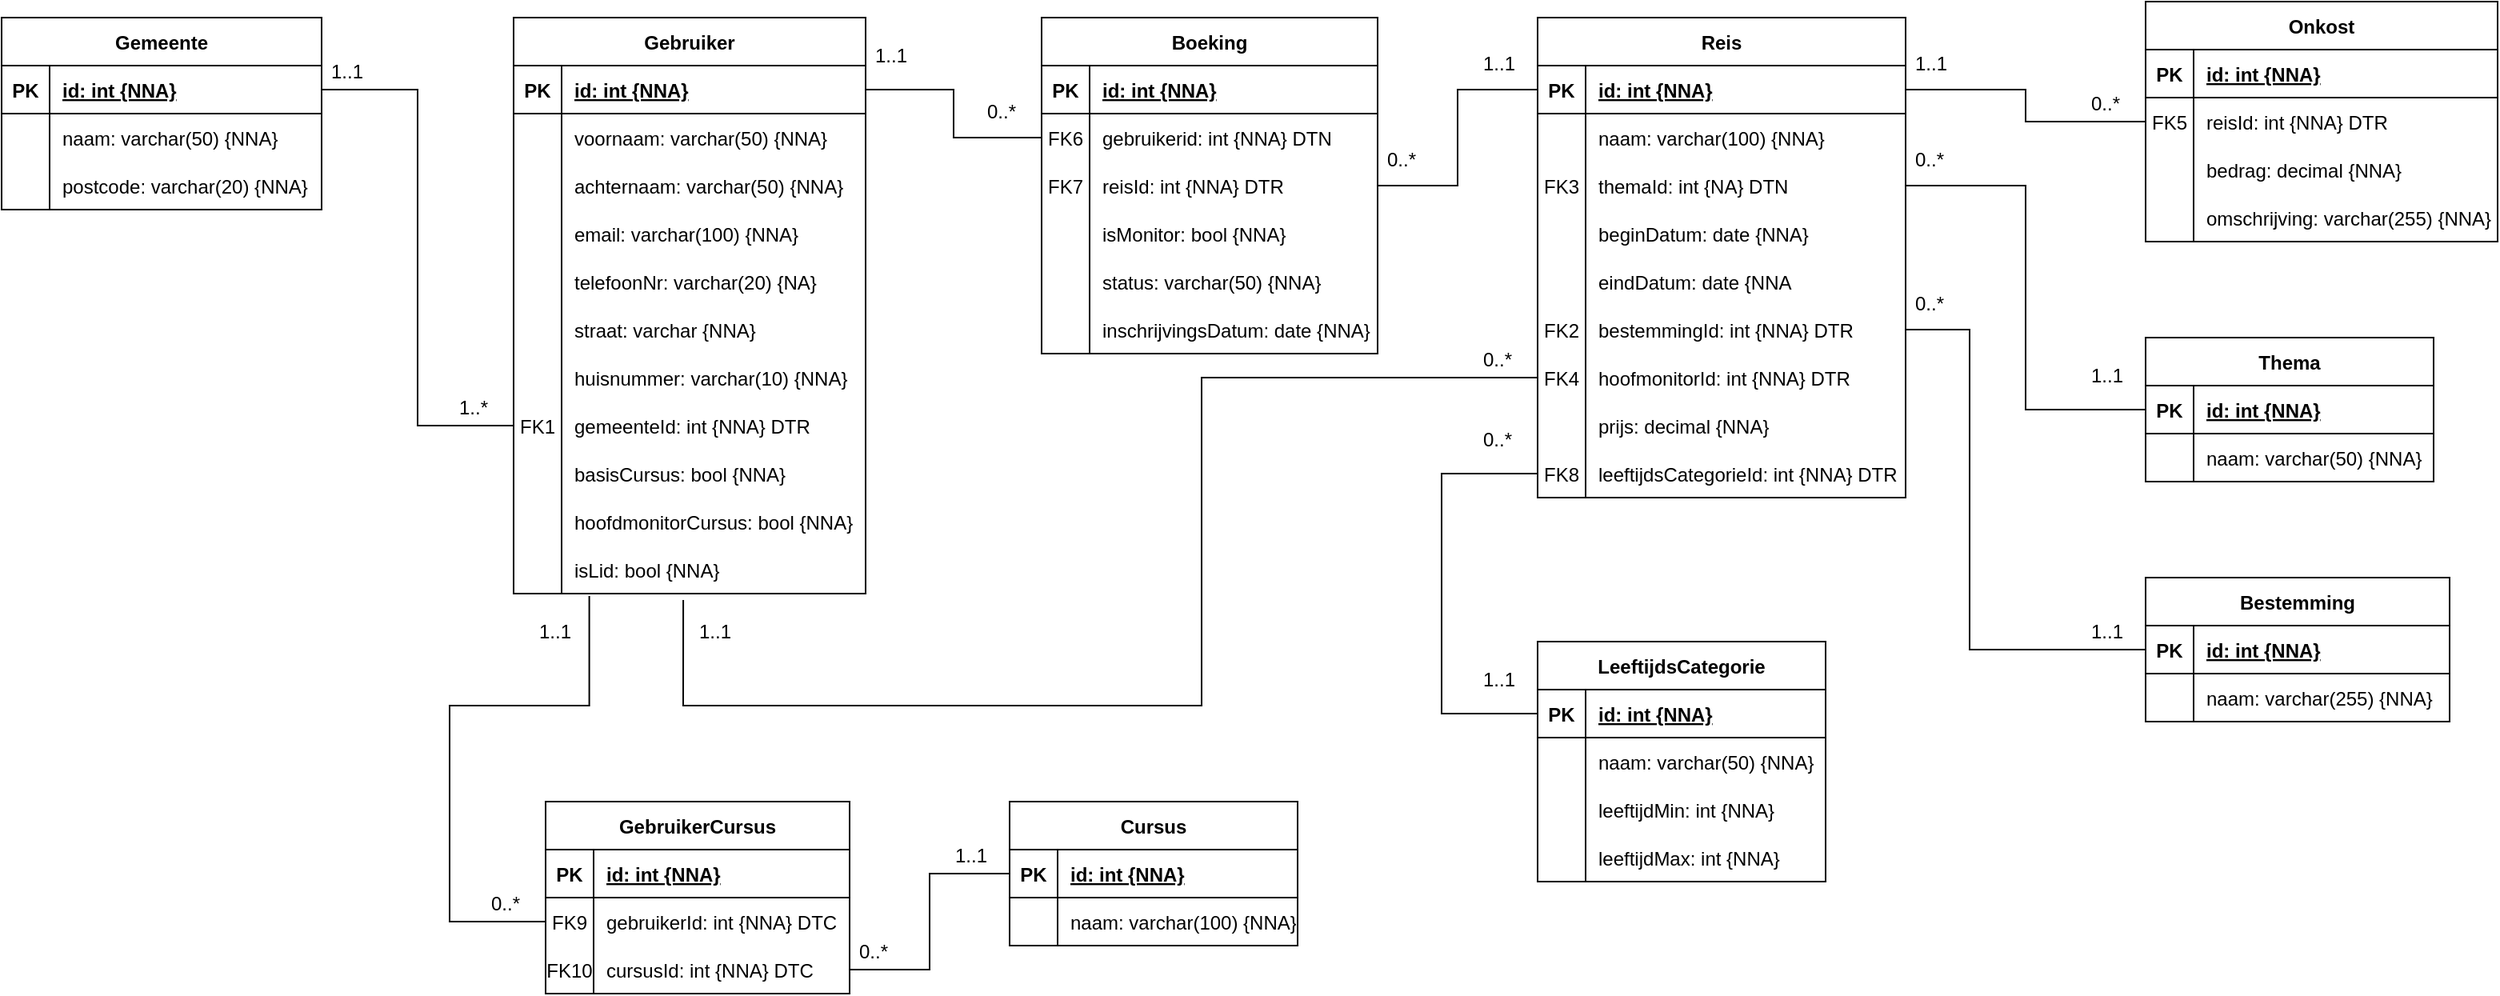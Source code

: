 <mxfile version="20.6.2" type="device"><diagram id="i4CDg47Gs4HfF1DDNRIg" name="Pagina-1"><mxGraphModel dx="2431" dy="1603" grid="1" gridSize="10" guides="1" tooltips="1" connect="1" arrows="1" fold="1" page="0" pageScale="1" pageWidth="827" pageHeight="1169" math="0" shadow="0"><root><mxCell id="0"/><mxCell id="1" parent="0"/><mxCell id="3QYp5PjiQs_mZPz7XTqT-1" value="Gebruiker" style="shape=table;startSize=30;container=1;collapsible=1;childLayout=tableLayout;fixedRows=1;rowLines=0;fontStyle=1;align=center;resizeLast=1;" vertex="1" parent="1"><mxGeometry x="20" y="-190" width="220" height="360" as="geometry"/></mxCell><mxCell id="3QYp5PjiQs_mZPz7XTqT-2" value="" style="shape=tableRow;horizontal=0;startSize=0;swimlaneHead=0;swimlaneBody=0;fillColor=none;collapsible=0;dropTarget=0;points=[[0,0.5],[1,0.5]];portConstraint=eastwest;top=0;left=0;right=0;bottom=1;" vertex="1" parent="3QYp5PjiQs_mZPz7XTqT-1"><mxGeometry y="30" width="220" height="30" as="geometry"/></mxCell><mxCell id="3QYp5PjiQs_mZPz7XTqT-3" value="PK" style="shape=partialRectangle;connectable=0;fillColor=none;top=0;left=0;bottom=0;right=0;fontStyle=1;overflow=hidden;" vertex="1" parent="3QYp5PjiQs_mZPz7XTqT-2"><mxGeometry width="30" height="30" as="geometry"><mxRectangle width="30" height="30" as="alternateBounds"/></mxGeometry></mxCell><mxCell id="3QYp5PjiQs_mZPz7XTqT-4" value="id: int {NNA}" style="shape=partialRectangle;connectable=0;fillColor=none;top=0;left=0;bottom=0;right=0;align=left;spacingLeft=6;fontStyle=5;overflow=hidden;" vertex="1" parent="3QYp5PjiQs_mZPz7XTqT-2"><mxGeometry x="30" width="190" height="30" as="geometry"><mxRectangle width="190" height="30" as="alternateBounds"/></mxGeometry></mxCell><mxCell id="3QYp5PjiQs_mZPz7XTqT-5" value="" style="shape=tableRow;horizontal=0;startSize=0;swimlaneHead=0;swimlaneBody=0;fillColor=none;collapsible=0;dropTarget=0;points=[[0,0.5],[1,0.5]];portConstraint=eastwest;top=0;left=0;right=0;bottom=0;" vertex="1" parent="3QYp5PjiQs_mZPz7XTqT-1"><mxGeometry y="60" width="220" height="30" as="geometry"/></mxCell><mxCell id="3QYp5PjiQs_mZPz7XTqT-6" value="" style="shape=partialRectangle;connectable=0;fillColor=none;top=0;left=0;bottom=0;right=0;editable=1;overflow=hidden;" vertex="1" parent="3QYp5PjiQs_mZPz7XTqT-5"><mxGeometry width="30" height="30" as="geometry"><mxRectangle width="30" height="30" as="alternateBounds"/></mxGeometry></mxCell><mxCell id="3QYp5PjiQs_mZPz7XTqT-7" value="voornaam: varchar(50) {NNA}" style="shape=partialRectangle;connectable=0;fillColor=none;top=0;left=0;bottom=0;right=0;align=left;spacingLeft=6;overflow=hidden;" vertex="1" parent="3QYp5PjiQs_mZPz7XTqT-5"><mxGeometry x="30" width="190" height="30" as="geometry"><mxRectangle width="190" height="30" as="alternateBounds"/></mxGeometry></mxCell><mxCell id="3QYp5PjiQs_mZPz7XTqT-8" value="" style="shape=tableRow;horizontal=0;startSize=0;swimlaneHead=0;swimlaneBody=0;fillColor=none;collapsible=0;dropTarget=0;points=[[0,0.5],[1,0.5]];portConstraint=eastwest;top=0;left=0;right=0;bottom=0;" vertex="1" parent="3QYp5PjiQs_mZPz7XTqT-1"><mxGeometry y="90" width="220" height="30" as="geometry"/></mxCell><mxCell id="3QYp5PjiQs_mZPz7XTqT-9" value="" style="shape=partialRectangle;connectable=0;fillColor=none;top=0;left=0;bottom=0;right=0;editable=1;overflow=hidden;" vertex="1" parent="3QYp5PjiQs_mZPz7XTqT-8"><mxGeometry width="30" height="30" as="geometry"><mxRectangle width="30" height="30" as="alternateBounds"/></mxGeometry></mxCell><mxCell id="3QYp5PjiQs_mZPz7XTqT-10" value="achternaam: varchar(50) {NNA}" style="shape=partialRectangle;connectable=0;fillColor=none;top=0;left=0;bottom=0;right=0;align=left;spacingLeft=6;overflow=hidden;" vertex="1" parent="3QYp5PjiQs_mZPz7XTqT-8"><mxGeometry x="30" width="190" height="30" as="geometry"><mxRectangle width="190" height="30" as="alternateBounds"/></mxGeometry></mxCell><mxCell id="3QYp5PjiQs_mZPz7XTqT-11" value="" style="shape=tableRow;horizontal=0;startSize=0;swimlaneHead=0;swimlaneBody=0;fillColor=none;collapsible=0;dropTarget=0;points=[[0,0.5],[1,0.5]];portConstraint=eastwest;top=0;left=0;right=0;bottom=0;" vertex="1" parent="3QYp5PjiQs_mZPz7XTqT-1"><mxGeometry y="120" width="220" height="30" as="geometry"/></mxCell><mxCell id="3QYp5PjiQs_mZPz7XTqT-12" value="" style="shape=partialRectangle;connectable=0;fillColor=none;top=0;left=0;bottom=0;right=0;editable=1;overflow=hidden;" vertex="1" parent="3QYp5PjiQs_mZPz7XTqT-11"><mxGeometry width="30" height="30" as="geometry"><mxRectangle width="30" height="30" as="alternateBounds"/></mxGeometry></mxCell><mxCell id="3QYp5PjiQs_mZPz7XTqT-13" value="email: varchar(100) {NNA}" style="shape=partialRectangle;connectable=0;fillColor=none;top=0;left=0;bottom=0;right=0;align=left;spacingLeft=6;overflow=hidden;" vertex="1" parent="3QYp5PjiQs_mZPz7XTqT-11"><mxGeometry x="30" width="190" height="30" as="geometry"><mxRectangle width="190" height="30" as="alternateBounds"/></mxGeometry></mxCell><mxCell id="3QYp5PjiQs_mZPz7XTqT-105" style="shape=tableRow;horizontal=0;startSize=0;swimlaneHead=0;swimlaneBody=0;fillColor=none;collapsible=0;dropTarget=0;points=[[0,0.5],[1,0.5]];portConstraint=eastwest;top=0;left=0;right=0;bottom=0;" vertex="1" parent="3QYp5PjiQs_mZPz7XTqT-1"><mxGeometry y="150" width="220" height="30" as="geometry"/></mxCell><mxCell id="3QYp5PjiQs_mZPz7XTqT-106" style="shape=partialRectangle;connectable=0;fillColor=none;top=0;left=0;bottom=0;right=0;editable=1;overflow=hidden;" vertex="1" parent="3QYp5PjiQs_mZPz7XTqT-105"><mxGeometry width="30" height="30" as="geometry"><mxRectangle width="30" height="30" as="alternateBounds"/></mxGeometry></mxCell><mxCell id="3QYp5PjiQs_mZPz7XTqT-107" value="telefoonNr: varchar(20) {NA}" style="shape=partialRectangle;connectable=0;fillColor=none;top=0;left=0;bottom=0;right=0;align=left;spacingLeft=6;overflow=hidden;" vertex="1" parent="3QYp5PjiQs_mZPz7XTqT-105"><mxGeometry x="30" width="190" height="30" as="geometry"><mxRectangle width="190" height="30" as="alternateBounds"/></mxGeometry></mxCell><mxCell id="3QYp5PjiQs_mZPz7XTqT-108" style="shape=tableRow;horizontal=0;startSize=0;swimlaneHead=0;swimlaneBody=0;fillColor=none;collapsible=0;dropTarget=0;points=[[0,0.5],[1,0.5]];portConstraint=eastwest;top=0;left=0;right=0;bottom=0;" vertex="1" parent="3QYp5PjiQs_mZPz7XTqT-1"><mxGeometry y="180" width="220" height="30" as="geometry"/></mxCell><mxCell id="3QYp5PjiQs_mZPz7XTqT-109" style="shape=partialRectangle;connectable=0;fillColor=none;top=0;left=0;bottom=0;right=0;editable=1;overflow=hidden;" vertex="1" parent="3QYp5PjiQs_mZPz7XTqT-108"><mxGeometry width="30" height="30" as="geometry"><mxRectangle width="30" height="30" as="alternateBounds"/></mxGeometry></mxCell><mxCell id="3QYp5PjiQs_mZPz7XTqT-110" value="straat: varchar {NNA}" style="shape=partialRectangle;connectable=0;fillColor=none;top=0;left=0;bottom=0;right=0;align=left;spacingLeft=6;overflow=hidden;" vertex="1" parent="3QYp5PjiQs_mZPz7XTqT-108"><mxGeometry x="30" width="190" height="30" as="geometry"><mxRectangle width="190" height="30" as="alternateBounds"/></mxGeometry></mxCell><mxCell id="3QYp5PjiQs_mZPz7XTqT-111" style="shape=tableRow;horizontal=0;startSize=0;swimlaneHead=0;swimlaneBody=0;fillColor=none;collapsible=0;dropTarget=0;points=[[0,0.5],[1,0.5]];portConstraint=eastwest;top=0;left=0;right=0;bottom=0;" vertex="1" parent="3QYp5PjiQs_mZPz7XTqT-1"><mxGeometry y="210" width="220" height="30" as="geometry"/></mxCell><mxCell id="3QYp5PjiQs_mZPz7XTqT-112" style="shape=partialRectangle;connectable=0;fillColor=none;top=0;left=0;bottom=0;right=0;editable=1;overflow=hidden;" vertex="1" parent="3QYp5PjiQs_mZPz7XTqT-111"><mxGeometry width="30" height="30" as="geometry"><mxRectangle width="30" height="30" as="alternateBounds"/></mxGeometry></mxCell><mxCell id="3QYp5PjiQs_mZPz7XTqT-113" value="huisnummer: varchar(10) {NNA}" style="shape=partialRectangle;connectable=0;fillColor=none;top=0;left=0;bottom=0;right=0;align=left;spacingLeft=6;overflow=hidden;" vertex="1" parent="3QYp5PjiQs_mZPz7XTqT-111"><mxGeometry x="30" width="190" height="30" as="geometry"><mxRectangle width="190" height="30" as="alternateBounds"/></mxGeometry></mxCell><mxCell id="3QYp5PjiQs_mZPz7XTqT-114" style="shape=tableRow;horizontal=0;startSize=0;swimlaneHead=0;swimlaneBody=0;fillColor=none;collapsible=0;dropTarget=0;points=[[0,0.5],[1,0.5]];portConstraint=eastwest;top=0;left=0;right=0;bottom=0;" vertex="1" parent="3QYp5PjiQs_mZPz7XTqT-1"><mxGeometry y="240" width="220" height="30" as="geometry"/></mxCell><mxCell id="3QYp5PjiQs_mZPz7XTqT-115" value="FK1" style="shape=partialRectangle;connectable=0;fillColor=none;top=0;left=0;bottom=0;right=0;editable=1;overflow=hidden;" vertex="1" parent="3QYp5PjiQs_mZPz7XTqT-114"><mxGeometry width="30" height="30" as="geometry"><mxRectangle width="30" height="30" as="alternateBounds"/></mxGeometry></mxCell><mxCell id="3QYp5PjiQs_mZPz7XTqT-116" value="gemeenteId: int {NNA} DTR" style="shape=partialRectangle;connectable=0;fillColor=none;top=0;left=0;bottom=0;right=0;align=left;spacingLeft=6;overflow=hidden;" vertex="1" parent="3QYp5PjiQs_mZPz7XTqT-114"><mxGeometry x="30" width="190" height="30" as="geometry"><mxRectangle width="190" height="30" as="alternateBounds"/></mxGeometry></mxCell><mxCell id="3QYp5PjiQs_mZPz7XTqT-117" style="shape=tableRow;horizontal=0;startSize=0;swimlaneHead=0;swimlaneBody=0;fillColor=none;collapsible=0;dropTarget=0;points=[[0,0.5],[1,0.5]];portConstraint=eastwest;top=0;left=0;right=0;bottom=0;" vertex="1" parent="3QYp5PjiQs_mZPz7XTqT-1"><mxGeometry y="270" width="220" height="30" as="geometry"/></mxCell><mxCell id="3QYp5PjiQs_mZPz7XTqT-118" style="shape=partialRectangle;connectable=0;fillColor=none;top=0;left=0;bottom=0;right=0;editable=1;overflow=hidden;" vertex="1" parent="3QYp5PjiQs_mZPz7XTqT-117"><mxGeometry width="30" height="30" as="geometry"><mxRectangle width="30" height="30" as="alternateBounds"/></mxGeometry></mxCell><mxCell id="3QYp5PjiQs_mZPz7XTqT-119" value="basisCursus: bool {NNA}" style="shape=partialRectangle;connectable=0;fillColor=none;top=0;left=0;bottom=0;right=0;align=left;spacingLeft=6;overflow=hidden;" vertex="1" parent="3QYp5PjiQs_mZPz7XTqT-117"><mxGeometry x="30" width="190" height="30" as="geometry"><mxRectangle width="190" height="30" as="alternateBounds"/></mxGeometry></mxCell><mxCell id="3QYp5PjiQs_mZPz7XTqT-120" style="shape=tableRow;horizontal=0;startSize=0;swimlaneHead=0;swimlaneBody=0;fillColor=none;collapsible=0;dropTarget=0;points=[[0,0.5],[1,0.5]];portConstraint=eastwest;top=0;left=0;right=0;bottom=0;" vertex="1" parent="3QYp5PjiQs_mZPz7XTqT-1"><mxGeometry y="300" width="220" height="30" as="geometry"/></mxCell><mxCell id="3QYp5PjiQs_mZPz7XTqT-121" style="shape=partialRectangle;connectable=0;fillColor=none;top=0;left=0;bottom=0;right=0;editable=1;overflow=hidden;" vertex="1" parent="3QYp5PjiQs_mZPz7XTqT-120"><mxGeometry width="30" height="30" as="geometry"><mxRectangle width="30" height="30" as="alternateBounds"/></mxGeometry></mxCell><mxCell id="3QYp5PjiQs_mZPz7XTqT-122" value="hoofdmonitorCursus: bool {NNA}" style="shape=partialRectangle;connectable=0;fillColor=none;top=0;left=0;bottom=0;right=0;align=left;spacingLeft=6;overflow=hidden;" vertex="1" parent="3QYp5PjiQs_mZPz7XTqT-120"><mxGeometry x="30" width="190" height="30" as="geometry"><mxRectangle width="190" height="30" as="alternateBounds"/></mxGeometry></mxCell><mxCell id="3QYp5PjiQs_mZPz7XTqT-173" style="shape=tableRow;horizontal=0;startSize=0;swimlaneHead=0;swimlaneBody=0;fillColor=none;collapsible=0;dropTarget=0;points=[[0,0.5],[1,0.5]];portConstraint=eastwest;top=0;left=0;right=0;bottom=0;" vertex="1" parent="3QYp5PjiQs_mZPz7XTqT-1"><mxGeometry y="330" width="220" height="30" as="geometry"/></mxCell><mxCell id="3QYp5PjiQs_mZPz7XTqT-174" style="shape=partialRectangle;connectable=0;fillColor=none;top=0;left=0;bottom=0;right=0;editable=1;overflow=hidden;" vertex="1" parent="3QYp5PjiQs_mZPz7XTqT-173"><mxGeometry width="30" height="30" as="geometry"><mxRectangle width="30" height="30" as="alternateBounds"/></mxGeometry></mxCell><mxCell id="3QYp5PjiQs_mZPz7XTqT-175" value="isLid: bool {NNA}" style="shape=partialRectangle;connectable=0;fillColor=none;top=0;left=0;bottom=0;right=0;align=left;spacingLeft=6;overflow=hidden;" vertex="1" parent="3QYp5PjiQs_mZPz7XTqT-173"><mxGeometry x="30" width="190" height="30" as="geometry"><mxRectangle width="190" height="30" as="alternateBounds"/></mxGeometry></mxCell><mxCell id="3QYp5PjiQs_mZPz7XTqT-14" value="Reis" style="shape=table;startSize=30;container=1;collapsible=1;childLayout=tableLayout;fixedRows=1;rowLines=0;fontStyle=1;align=center;resizeLast=1;" vertex="1" parent="1"><mxGeometry x="660" y="-190" width="230" height="300" as="geometry"/></mxCell><mxCell id="3QYp5PjiQs_mZPz7XTqT-15" value="" style="shape=tableRow;horizontal=0;startSize=0;swimlaneHead=0;swimlaneBody=0;fillColor=none;collapsible=0;dropTarget=0;points=[[0,0.5],[1,0.5]];portConstraint=eastwest;top=0;left=0;right=0;bottom=1;" vertex="1" parent="3QYp5PjiQs_mZPz7XTqT-14"><mxGeometry y="30" width="230" height="30" as="geometry"/></mxCell><mxCell id="3QYp5PjiQs_mZPz7XTqT-16" value="PK" style="shape=partialRectangle;connectable=0;fillColor=none;top=0;left=0;bottom=0;right=0;fontStyle=1;overflow=hidden;" vertex="1" parent="3QYp5PjiQs_mZPz7XTqT-15"><mxGeometry width="30" height="30" as="geometry"><mxRectangle width="30" height="30" as="alternateBounds"/></mxGeometry></mxCell><mxCell id="3QYp5PjiQs_mZPz7XTqT-17" value="id: int {NNA}" style="shape=partialRectangle;connectable=0;fillColor=none;top=0;left=0;bottom=0;right=0;align=left;spacingLeft=6;fontStyle=5;overflow=hidden;" vertex="1" parent="3QYp5PjiQs_mZPz7XTqT-15"><mxGeometry x="30" width="200" height="30" as="geometry"><mxRectangle width="200" height="30" as="alternateBounds"/></mxGeometry></mxCell><mxCell id="3QYp5PjiQs_mZPz7XTqT-18" value="" style="shape=tableRow;horizontal=0;startSize=0;swimlaneHead=0;swimlaneBody=0;fillColor=none;collapsible=0;dropTarget=0;points=[[0,0.5],[1,0.5]];portConstraint=eastwest;top=0;left=0;right=0;bottom=0;" vertex="1" parent="3QYp5PjiQs_mZPz7XTqT-14"><mxGeometry y="60" width="230" height="30" as="geometry"/></mxCell><mxCell id="3QYp5PjiQs_mZPz7XTqT-19" value="" style="shape=partialRectangle;connectable=0;fillColor=none;top=0;left=0;bottom=0;right=0;editable=1;overflow=hidden;" vertex="1" parent="3QYp5PjiQs_mZPz7XTqT-18"><mxGeometry width="30" height="30" as="geometry"><mxRectangle width="30" height="30" as="alternateBounds"/></mxGeometry></mxCell><mxCell id="3QYp5PjiQs_mZPz7XTqT-20" value="naam: varchar(100) {NNA}" style="shape=partialRectangle;connectable=0;fillColor=none;top=0;left=0;bottom=0;right=0;align=left;spacingLeft=6;overflow=hidden;" vertex="1" parent="3QYp5PjiQs_mZPz7XTqT-18"><mxGeometry x="30" width="200" height="30" as="geometry"><mxRectangle width="200" height="30" as="alternateBounds"/></mxGeometry></mxCell><mxCell id="3QYp5PjiQs_mZPz7XTqT-21" value="" style="shape=tableRow;horizontal=0;startSize=0;swimlaneHead=0;swimlaneBody=0;fillColor=none;collapsible=0;dropTarget=0;points=[[0,0.5],[1,0.5]];portConstraint=eastwest;top=0;left=0;right=0;bottom=0;" vertex="1" parent="3QYp5PjiQs_mZPz7XTqT-14"><mxGeometry y="90" width="230" height="30" as="geometry"/></mxCell><mxCell id="3QYp5PjiQs_mZPz7XTqT-22" value="FK3" style="shape=partialRectangle;connectable=0;fillColor=none;top=0;left=0;bottom=0;right=0;editable=1;overflow=hidden;" vertex="1" parent="3QYp5PjiQs_mZPz7XTqT-21"><mxGeometry width="30" height="30" as="geometry"><mxRectangle width="30" height="30" as="alternateBounds"/></mxGeometry></mxCell><mxCell id="3QYp5PjiQs_mZPz7XTqT-23" value="themaId: int {NA} DTN" style="shape=partialRectangle;connectable=0;fillColor=none;top=0;left=0;bottom=0;right=0;align=left;spacingLeft=6;overflow=hidden;" vertex="1" parent="3QYp5PjiQs_mZPz7XTqT-21"><mxGeometry x="30" width="200" height="30" as="geometry"><mxRectangle width="200" height="30" as="alternateBounds"/></mxGeometry></mxCell><mxCell id="3QYp5PjiQs_mZPz7XTqT-24" value="" style="shape=tableRow;horizontal=0;startSize=0;swimlaneHead=0;swimlaneBody=0;fillColor=none;collapsible=0;dropTarget=0;points=[[0,0.5],[1,0.5]];portConstraint=eastwest;top=0;left=0;right=0;bottom=0;" vertex="1" parent="3QYp5PjiQs_mZPz7XTqT-14"><mxGeometry y="120" width="230" height="30" as="geometry"/></mxCell><mxCell id="3QYp5PjiQs_mZPz7XTqT-25" value="" style="shape=partialRectangle;connectable=0;fillColor=none;top=0;left=0;bottom=0;right=0;editable=1;overflow=hidden;" vertex="1" parent="3QYp5PjiQs_mZPz7XTqT-24"><mxGeometry width="30" height="30" as="geometry"><mxRectangle width="30" height="30" as="alternateBounds"/></mxGeometry></mxCell><mxCell id="3QYp5PjiQs_mZPz7XTqT-26" value="beginDatum: date {NNA}" style="shape=partialRectangle;connectable=0;fillColor=none;top=0;left=0;bottom=0;right=0;align=left;spacingLeft=6;overflow=hidden;" vertex="1" parent="3QYp5PjiQs_mZPz7XTqT-24"><mxGeometry x="30" width="200" height="30" as="geometry"><mxRectangle width="200" height="30" as="alternateBounds"/></mxGeometry></mxCell><mxCell id="3QYp5PjiQs_mZPz7XTqT-139" style="shape=tableRow;horizontal=0;startSize=0;swimlaneHead=0;swimlaneBody=0;fillColor=none;collapsible=0;dropTarget=0;points=[[0,0.5],[1,0.5]];portConstraint=eastwest;top=0;left=0;right=0;bottom=0;" vertex="1" parent="3QYp5PjiQs_mZPz7XTqT-14"><mxGeometry y="150" width="230" height="30" as="geometry"/></mxCell><mxCell id="3QYp5PjiQs_mZPz7XTqT-140" style="shape=partialRectangle;connectable=0;fillColor=none;top=0;left=0;bottom=0;right=0;editable=1;overflow=hidden;" vertex="1" parent="3QYp5PjiQs_mZPz7XTqT-139"><mxGeometry width="30" height="30" as="geometry"><mxRectangle width="30" height="30" as="alternateBounds"/></mxGeometry></mxCell><mxCell id="3QYp5PjiQs_mZPz7XTqT-141" value="eindDatum: date {NNA" style="shape=partialRectangle;connectable=0;fillColor=none;top=0;left=0;bottom=0;right=0;align=left;spacingLeft=6;overflow=hidden;" vertex="1" parent="3QYp5PjiQs_mZPz7XTqT-139"><mxGeometry x="30" width="200" height="30" as="geometry"><mxRectangle width="200" height="30" as="alternateBounds"/></mxGeometry></mxCell><mxCell id="3QYp5PjiQs_mZPz7XTqT-142" style="shape=tableRow;horizontal=0;startSize=0;swimlaneHead=0;swimlaneBody=0;fillColor=none;collapsible=0;dropTarget=0;points=[[0,0.5],[1,0.5]];portConstraint=eastwest;top=0;left=0;right=0;bottom=0;" vertex="1" parent="3QYp5PjiQs_mZPz7XTqT-14"><mxGeometry y="180" width="230" height="30" as="geometry"/></mxCell><mxCell id="3QYp5PjiQs_mZPz7XTqT-143" value="FK2" style="shape=partialRectangle;connectable=0;fillColor=none;top=0;left=0;bottom=0;right=0;editable=1;overflow=hidden;" vertex="1" parent="3QYp5PjiQs_mZPz7XTqT-142"><mxGeometry width="30" height="30" as="geometry"><mxRectangle width="30" height="30" as="alternateBounds"/></mxGeometry></mxCell><mxCell id="3QYp5PjiQs_mZPz7XTqT-144" value="bestemmingId: int {NNA} DTR" style="shape=partialRectangle;connectable=0;fillColor=none;top=0;left=0;bottom=0;right=0;align=left;spacingLeft=6;overflow=hidden;" vertex="1" parent="3QYp5PjiQs_mZPz7XTqT-142"><mxGeometry x="30" width="200" height="30" as="geometry"><mxRectangle width="200" height="30" as="alternateBounds"/></mxGeometry></mxCell><mxCell id="3QYp5PjiQs_mZPz7XTqT-145" style="shape=tableRow;horizontal=0;startSize=0;swimlaneHead=0;swimlaneBody=0;fillColor=none;collapsible=0;dropTarget=0;points=[[0,0.5],[1,0.5]];portConstraint=eastwest;top=0;left=0;right=0;bottom=0;" vertex="1" parent="3QYp5PjiQs_mZPz7XTqT-14"><mxGeometry y="210" width="230" height="30" as="geometry"/></mxCell><mxCell id="3QYp5PjiQs_mZPz7XTqT-146" value="FK4" style="shape=partialRectangle;connectable=0;fillColor=none;top=0;left=0;bottom=0;right=0;editable=1;overflow=hidden;" vertex="1" parent="3QYp5PjiQs_mZPz7XTqT-145"><mxGeometry width="30" height="30" as="geometry"><mxRectangle width="30" height="30" as="alternateBounds"/></mxGeometry></mxCell><mxCell id="3QYp5PjiQs_mZPz7XTqT-147" value="hoofmonitorId: int {NNA} DTR" style="shape=partialRectangle;connectable=0;fillColor=none;top=0;left=0;bottom=0;right=0;align=left;spacingLeft=6;overflow=hidden;" vertex="1" parent="3QYp5PjiQs_mZPz7XTqT-145"><mxGeometry x="30" width="200" height="30" as="geometry"><mxRectangle width="200" height="30" as="alternateBounds"/></mxGeometry></mxCell><mxCell id="3QYp5PjiQs_mZPz7XTqT-179" style="shape=tableRow;horizontal=0;startSize=0;swimlaneHead=0;swimlaneBody=0;fillColor=none;collapsible=0;dropTarget=0;points=[[0,0.5],[1,0.5]];portConstraint=eastwest;top=0;left=0;right=0;bottom=0;" vertex="1" parent="3QYp5PjiQs_mZPz7XTqT-14"><mxGeometry y="240" width="230" height="30" as="geometry"/></mxCell><mxCell id="3QYp5PjiQs_mZPz7XTqT-180" style="shape=partialRectangle;connectable=0;fillColor=none;top=0;left=0;bottom=0;right=0;editable=1;overflow=hidden;" vertex="1" parent="3QYp5PjiQs_mZPz7XTqT-179"><mxGeometry width="30" height="30" as="geometry"><mxRectangle width="30" height="30" as="alternateBounds"/></mxGeometry></mxCell><mxCell id="3QYp5PjiQs_mZPz7XTqT-181" value="prijs: decimal {NNA}" style="shape=partialRectangle;connectable=0;fillColor=none;top=0;left=0;bottom=0;right=0;align=left;spacingLeft=6;overflow=hidden;" vertex="1" parent="3QYp5PjiQs_mZPz7XTqT-179"><mxGeometry x="30" width="200" height="30" as="geometry"><mxRectangle width="200" height="30" as="alternateBounds"/></mxGeometry></mxCell><mxCell id="3QYp5PjiQs_mZPz7XTqT-216" style="shape=tableRow;horizontal=0;startSize=0;swimlaneHead=0;swimlaneBody=0;fillColor=none;collapsible=0;dropTarget=0;points=[[0,0.5],[1,0.5]];portConstraint=eastwest;top=0;left=0;right=0;bottom=0;" vertex="1" parent="3QYp5PjiQs_mZPz7XTqT-14"><mxGeometry y="270" width="230" height="30" as="geometry"/></mxCell><mxCell id="3QYp5PjiQs_mZPz7XTqT-217" value="FK8" style="shape=partialRectangle;connectable=0;fillColor=none;top=0;left=0;bottom=0;right=0;editable=1;overflow=hidden;" vertex="1" parent="3QYp5PjiQs_mZPz7XTqT-216"><mxGeometry width="30" height="30" as="geometry"><mxRectangle width="30" height="30" as="alternateBounds"/></mxGeometry></mxCell><mxCell id="3QYp5PjiQs_mZPz7XTqT-218" value="leeftijdsCategorieId: int {NNA} DTR" style="shape=partialRectangle;connectable=0;fillColor=none;top=0;left=0;bottom=0;right=0;align=left;spacingLeft=6;overflow=hidden;" vertex="1" parent="3QYp5PjiQs_mZPz7XTqT-216"><mxGeometry x="30" width="200" height="30" as="geometry"><mxRectangle width="200" height="30" as="alternateBounds"/></mxGeometry></mxCell><mxCell id="3QYp5PjiQs_mZPz7XTqT-27" value="Boeking" style="shape=table;startSize=30;container=1;collapsible=1;childLayout=tableLayout;fixedRows=1;rowLines=0;fontStyle=1;align=center;resizeLast=1;" vertex="1" parent="1"><mxGeometry x="350" y="-190" width="210" height="210" as="geometry"/></mxCell><mxCell id="3QYp5PjiQs_mZPz7XTqT-28" value="" style="shape=tableRow;horizontal=0;startSize=0;swimlaneHead=0;swimlaneBody=0;fillColor=none;collapsible=0;dropTarget=0;points=[[0,0.5],[1,0.5]];portConstraint=eastwest;top=0;left=0;right=0;bottom=1;" vertex="1" parent="3QYp5PjiQs_mZPz7XTqT-27"><mxGeometry y="30" width="210" height="30" as="geometry"/></mxCell><mxCell id="3QYp5PjiQs_mZPz7XTqT-29" value="PK" style="shape=partialRectangle;connectable=0;fillColor=none;top=0;left=0;bottom=0;right=0;fontStyle=1;overflow=hidden;" vertex="1" parent="3QYp5PjiQs_mZPz7XTqT-28"><mxGeometry width="30" height="30" as="geometry"><mxRectangle width="30" height="30" as="alternateBounds"/></mxGeometry></mxCell><mxCell id="3QYp5PjiQs_mZPz7XTqT-30" value="id: int {NNA}" style="shape=partialRectangle;connectable=0;fillColor=none;top=0;left=0;bottom=0;right=0;align=left;spacingLeft=6;fontStyle=5;overflow=hidden;" vertex="1" parent="3QYp5PjiQs_mZPz7XTqT-28"><mxGeometry x="30" width="180" height="30" as="geometry"><mxRectangle width="180" height="30" as="alternateBounds"/></mxGeometry></mxCell><mxCell id="3QYp5PjiQs_mZPz7XTqT-31" value="" style="shape=tableRow;horizontal=0;startSize=0;swimlaneHead=0;swimlaneBody=0;fillColor=none;collapsible=0;dropTarget=0;points=[[0,0.5],[1,0.5]];portConstraint=eastwest;top=0;left=0;right=0;bottom=0;" vertex="1" parent="3QYp5PjiQs_mZPz7XTqT-27"><mxGeometry y="60" width="210" height="30" as="geometry"/></mxCell><mxCell id="3QYp5PjiQs_mZPz7XTqT-32" value="FK6" style="shape=partialRectangle;connectable=0;fillColor=none;top=0;left=0;bottom=0;right=0;editable=1;overflow=hidden;" vertex="1" parent="3QYp5PjiQs_mZPz7XTqT-31"><mxGeometry width="30" height="30" as="geometry"><mxRectangle width="30" height="30" as="alternateBounds"/></mxGeometry></mxCell><mxCell id="3QYp5PjiQs_mZPz7XTqT-33" value="gebruikerid: int {NNA} DTN" style="shape=partialRectangle;connectable=0;fillColor=none;top=0;left=0;bottom=0;right=0;align=left;spacingLeft=6;overflow=hidden;" vertex="1" parent="3QYp5PjiQs_mZPz7XTqT-31"><mxGeometry x="30" width="180" height="30" as="geometry"><mxRectangle width="180" height="30" as="alternateBounds"/></mxGeometry></mxCell><mxCell id="3QYp5PjiQs_mZPz7XTqT-34" value="" style="shape=tableRow;horizontal=0;startSize=0;swimlaneHead=0;swimlaneBody=0;fillColor=none;collapsible=0;dropTarget=0;points=[[0,0.5],[1,0.5]];portConstraint=eastwest;top=0;left=0;right=0;bottom=0;" vertex="1" parent="3QYp5PjiQs_mZPz7XTqT-27"><mxGeometry y="90" width="210" height="30" as="geometry"/></mxCell><mxCell id="3QYp5PjiQs_mZPz7XTqT-35" value="FK7" style="shape=partialRectangle;connectable=0;fillColor=none;top=0;left=0;bottom=0;right=0;editable=1;overflow=hidden;" vertex="1" parent="3QYp5PjiQs_mZPz7XTqT-34"><mxGeometry width="30" height="30" as="geometry"><mxRectangle width="30" height="30" as="alternateBounds"/></mxGeometry></mxCell><mxCell id="3QYp5PjiQs_mZPz7XTqT-36" value="reisId: int {NNA} DTR" style="shape=partialRectangle;connectable=0;fillColor=none;top=0;left=0;bottom=0;right=0;align=left;spacingLeft=6;overflow=hidden;" vertex="1" parent="3QYp5PjiQs_mZPz7XTqT-34"><mxGeometry x="30" width="180" height="30" as="geometry"><mxRectangle width="180" height="30" as="alternateBounds"/></mxGeometry></mxCell><mxCell id="3QYp5PjiQs_mZPz7XTqT-37" value="" style="shape=tableRow;horizontal=0;startSize=0;swimlaneHead=0;swimlaneBody=0;fillColor=none;collapsible=0;dropTarget=0;points=[[0,0.5],[1,0.5]];portConstraint=eastwest;top=0;left=0;right=0;bottom=0;" vertex="1" parent="3QYp5PjiQs_mZPz7XTqT-27"><mxGeometry y="120" width="210" height="30" as="geometry"/></mxCell><mxCell id="3QYp5PjiQs_mZPz7XTqT-38" value="" style="shape=partialRectangle;connectable=0;fillColor=none;top=0;left=0;bottom=0;right=0;editable=1;overflow=hidden;" vertex="1" parent="3QYp5PjiQs_mZPz7XTqT-37"><mxGeometry width="30" height="30" as="geometry"><mxRectangle width="30" height="30" as="alternateBounds"/></mxGeometry></mxCell><mxCell id="3QYp5PjiQs_mZPz7XTqT-39" value="isMonitor: bool {NNA}" style="shape=partialRectangle;connectable=0;fillColor=none;top=0;left=0;bottom=0;right=0;align=left;spacingLeft=6;overflow=hidden;" vertex="1" parent="3QYp5PjiQs_mZPz7XTqT-37"><mxGeometry x="30" width="180" height="30" as="geometry"><mxRectangle width="180" height="30" as="alternateBounds"/></mxGeometry></mxCell><mxCell id="3QYp5PjiQs_mZPz7XTqT-161" style="shape=tableRow;horizontal=0;startSize=0;swimlaneHead=0;swimlaneBody=0;fillColor=none;collapsible=0;dropTarget=0;points=[[0,0.5],[1,0.5]];portConstraint=eastwest;top=0;left=0;right=0;bottom=0;" vertex="1" parent="3QYp5PjiQs_mZPz7XTqT-27"><mxGeometry y="150" width="210" height="30" as="geometry"/></mxCell><mxCell id="3QYp5PjiQs_mZPz7XTqT-162" style="shape=partialRectangle;connectable=0;fillColor=none;top=0;left=0;bottom=0;right=0;editable=1;overflow=hidden;" vertex="1" parent="3QYp5PjiQs_mZPz7XTqT-161"><mxGeometry width="30" height="30" as="geometry"><mxRectangle width="30" height="30" as="alternateBounds"/></mxGeometry></mxCell><mxCell id="3QYp5PjiQs_mZPz7XTqT-163" value="status: varchar(50) {NNA}" style="shape=partialRectangle;connectable=0;fillColor=none;top=0;left=0;bottom=0;right=0;align=left;spacingLeft=6;overflow=hidden;" vertex="1" parent="3QYp5PjiQs_mZPz7XTqT-161"><mxGeometry x="30" width="180" height="30" as="geometry"><mxRectangle width="180" height="30" as="alternateBounds"/></mxGeometry></mxCell><mxCell id="3QYp5PjiQs_mZPz7XTqT-164" style="shape=tableRow;horizontal=0;startSize=0;swimlaneHead=0;swimlaneBody=0;fillColor=none;collapsible=0;dropTarget=0;points=[[0,0.5],[1,0.5]];portConstraint=eastwest;top=0;left=0;right=0;bottom=0;" vertex="1" parent="3QYp5PjiQs_mZPz7XTqT-27"><mxGeometry y="180" width="210" height="30" as="geometry"/></mxCell><mxCell id="3QYp5PjiQs_mZPz7XTqT-165" style="shape=partialRectangle;connectable=0;fillColor=none;top=0;left=0;bottom=0;right=0;editable=1;overflow=hidden;" vertex="1" parent="3QYp5PjiQs_mZPz7XTqT-164"><mxGeometry width="30" height="30" as="geometry"><mxRectangle width="30" height="30" as="alternateBounds"/></mxGeometry></mxCell><mxCell id="3QYp5PjiQs_mZPz7XTqT-166" value="inschrijvingsDatum: date {NNA}" style="shape=partialRectangle;connectable=0;fillColor=none;top=0;left=0;bottom=0;right=0;align=left;spacingLeft=6;overflow=hidden;" vertex="1" parent="3QYp5PjiQs_mZPz7XTqT-164"><mxGeometry x="30" width="180" height="30" as="geometry"><mxRectangle width="180" height="30" as="alternateBounds"/></mxGeometry></mxCell><mxCell id="3QYp5PjiQs_mZPz7XTqT-40" value="Cursus" style="shape=table;startSize=30;container=1;collapsible=1;childLayout=tableLayout;fixedRows=1;rowLines=0;fontStyle=1;align=center;resizeLast=1;" vertex="1" parent="1"><mxGeometry x="330" y="300" width="180" height="90" as="geometry"/></mxCell><mxCell id="3QYp5PjiQs_mZPz7XTqT-41" value="" style="shape=tableRow;horizontal=0;startSize=0;swimlaneHead=0;swimlaneBody=0;fillColor=none;collapsible=0;dropTarget=0;points=[[0,0.5],[1,0.5]];portConstraint=eastwest;top=0;left=0;right=0;bottom=1;" vertex="1" parent="3QYp5PjiQs_mZPz7XTqT-40"><mxGeometry y="30" width="180" height="30" as="geometry"/></mxCell><mxCell id="3QYp5PjiQs_mZPz7XTqT-42" value="PK" style="shape=partialRectangle;connectable=0;fillColor=none;top=0;left=0;bottom=0;right=0;fontStyle=1;overflow=hidden;" vertex="1" parent="3QYp5PjiQs_mZPz7XTqT-41"><mxGeometry width="30" height="30" as="geometry"><mxRectangle width="30" height="30" as="alternateBounds"/></mxGeometry></mxCell><mxCell id="3QYp5PjiQs_mZPz7XTqT-43" value="id: int {NNA}" style="shape=partialRectangle;connectable=0;fillColor=none;top=0;left=0;bottom=0;right=0;align=left;spacingLeft=6;fontStyle=5;overflow=hidden;" vertex="1" parent="3QYp5PjiQs_mZPz7XTqT-41"><mxGeometry x="30" width="150" height="30" as="geometry"><mxRectangle width="150" height="30" as="alternateBounds"/></mxGeometry></mxCell><mxCell id="3QYp5PjiQs_mZPz7XTqT-44" value="" style="shape=tableRow;horizontal=0;startSize=0;swimlaneHead=0;swimlaneBody=0;fillColor=none;collapsible=0;dropTarget=0;points=[[0,0.5],[1,0.5]];portConstraint=eastwest;top=0;left=0;right=0;bottom=0;" vertex="1" parent="3QYp5PjiQs_mZPz7XTqT-40"><mxGeometry y="60" width="180" height="30" as="geometry"/></mxCell><mxCell id="3QYp5PjiQs_mZPz7XTqT-45" value="" style="shape=partialRectangle;connectable=0;fillColor=none;top=0;left=0;bottom=0;right=0;editable=1;overflow=hidden;" vertex="1" parent="3QYp5PjiQs_mZPz7XTqT-44"><mxGeometry width="30" height="30" as="geometry"><mxRectangle width="30" height="30" as="alternateBounds"/></mxGeometry></mxCell><mxCell id="3QYp5PjiQs_mZPz7XTqT-46" value="naam: varchar(100) {NNA}" style="shape=partialRectangle;connectable=0;fillColor=none;top=0;left=0;bottom=0;right=0;align=left;spacingLeft=6;overflow=hidden;" vertex="1" parent="3QYp5PjiQs_mZPz7XTqT-44"><mxGeometry x="30" width="150" height="30" as="geometry"><mxRectangle width="150" height="30" as="alternateBounds"/></mxGeometry></mxCell><mxCell id="3QYp5PjiQs_mZPz7XTqT-53" value="Bestemming" style="shape=table;startSize=30;container=1;collapsible=1;childLayout=tableLayout;fixedRows=1;rowLines=0;fontStyle=1;align=center;resizeLast=1;" vertex="1" parent="1"><mxGeometry x="1040" y="160" width="190" height="90" as="geometry"/></mxCell><mxCell id="3QYp5PjiQs_mZPz7XTqT-54" value="" style="shape=tableRow;horizontal=0;startSize=0;swimlaneHead=0;swimlaneBody=0;fillColor=none;collapsible=0;dropTarget=0;points=[[0,0.5],[1,0.5]];portConstraint=eastwest;top=0;left=0;right=0;bottom=1;" vertex="1" parent="3QYp5PjiQs_mZPz7XTqT-53"><mxGeometry y="30" width="190" height="30" as="geometry"/></mxCell><mxCell id="3QYp5PjiQs_mZPz7XTqT-55" value="PK" style="shape=partialRectangle;connectable=0;fillColor=none;top=0;left=0;bottom=0;right=0;fontStyle=1;overflow=hidden;" vertex="1" parent="3QYp5PjiQs_mZPz7XTqT-54"><mxGeometry width="30" height="30" as="geometry"><mxRectangle width="30" height="30" as="alternateBounds"/></mxGeometry></mxCell><mxCell id="3QYp5PjiQs_mZPz7XTqT-56" value="id: int {NNA}" style="shape=partialRectangle;connectable=0;fillColor=none;top=0;left=0;bottom=0;right=0;align=left;spacingLeft=6;fontStyle=5;overflow=hidden;" vertex="1" parent="3QYp5PjiQs_mZPz7XTqT-54"><mxGeometry x="30" width="160" height="30" as="geometry"><mxRectangle width="160" height="30" as="alternateBounds"/></mxGeometry></mxCell><mxCell id="3QYp5PjiQs_mZPz7XTqT-57" value="" style="shape=tableRow;horizontal=0;startSize=0;swimlaneHead=0;swimlaneBody=0;fillColor=none;collapsible=0;dropTarget=0;points=[[0,0.5],[1,0.5]];portConstraint=eastwest;top=0;left=0;right=0;bottom=0;" vertex="1" parent="3QYp5PjiQs_mZPz7XTqT-53"><mxGeometry y="60" width="190" height="30" as="geometry"/></mxCell><mxCell id="3QYp5PjiQs_mZPz7XTqT-58" value="" style="shape=partialRectangle;connectable=0;fillColor=none;top=0;left=0;bottom=0;right=0;editable=1;overflow=hidden;" vertex="1" parent="3QYp5PjiQs_mZPz7XTqT-57"><mxGeometry width="30" height="30" as="geometry"><mxRectangle width="30" height="30" as="alternateBounds"/></mxGeometry></mxCell><mxCell id="3QYp5PjiQs_mZPz7XTqT-59" value="naam: varchar(255) {NNA}" style="shape=partialRectangle;connectable=0;fillColor=none;top=0;left=0;bottom=0;right=0;align=left;spacingLeft=6;overflow=hidden;" vertex="1" parent="3QYp5PjiQs_mZPz7XTqT-57"><mxGeometry x="30" width="160" height="30" as="geometry"><mxRectangle width="160" height="30" as="alternateBounds"/></mxGeometry></mxCell><mxCell id="3QYp5PjiQs_mZPz7XTqT-66" value="Gemeente" style="shape=table;startSize=30;container=1;collapsible=1;childLayout=tableLayout;fixedRows=1;rowLines=0;fontStyle=1;align=center;resizeLast=1;" vertex="1" parent="1"><mxGeometry x="-300" y="-190" width="200" height="120" as="geometry"/></mxCell><mxCell id="3QYp5PjiQs_mZPz7XTqT-67" value="" style="shape=tableRow;horizontal=0;startSize=0;swimlaneHead=0;swimlaneBody=0;fillColor=none;collapsible=0;dropTarget=0;points=[[0,0.5],[1,0.5]];portConstraint=eastwest;top=0;left=0;right=0;bottom=1;" vertex="1" parent="3QYp5PjiQs_mZPz7XTqT-66"><mxGeometry y="30" width="200" height="30" as="geometry"/></mxCell><mxCell id="3QYp5PjiQs_mZPz7XTqT-68" value="PK" style="shape=partialRectangle;connectable=0;fillColor=none;top=0;left=0;bottom=0;right=0;fontStyle=1;overflow=hidden;" vertex="1" parent="3QYp5PjiQs_mZPz7XTqT-67"><mxGeometry width="30" height="30" as="geometry"><mxRectangle width="30" height="30" as="alternateBounds"/></mxGeometry></mxCell><mxCell id="3QYp5PjiQs_mZPz7XTqT-69" value="id: int {NNA}" style="shape=partialRectangle;connectable=0;fillColor=none;top=0;left=0;bottom=0;right=0;align=left;spacingLeft=6;fontStyle=5;overflow=hidden;" vertex="1" parent="3QYp5PjiQs_mZPz7XTqT-67"><mxGeometry x="30" width="170" height="30" as="geometry"><mxRectangle width="170" height="30" as="alternateBounds"/></mxGeometry></mxCell><mxCell id="3QYp5PjiQs_mZPz7XTqT-70" value="" style="shape=tableRow;horizontal=0;startSize=0;swimlaneHead=0;swimlaneBody=0;fillColor=none;collapsible=0;dropTarget=0;points=[[0,0.5],[1,0.5]];portConstraint=eastwest;top=0;left=0;right=0;bottom=0;" vertex="1" parent="3QYp5PjiQs_mZPz7XTqT-66"><mxGeometry y="60" width="200" height="30" as="geometry"/></mxCell><mxCell id="3QYp5PjiQs_mZPz7XTqT-71" value="" style="shape=partialRectangle;connectable=0;fillColor=none;top=0;left=0;bottom=0;right=0;editable=1;overflow=hidden;" vertex="1" parent="3QYp5PjiQs_mZPz7XTqT-70"><mxGeometry width="30" height="30" as="geometry"><mxRectangle width="30" height="30" as="alternateBounds"/></mxGeometry></mxCell><mxCell id="3QYp5PjiQs_mZPz7XTqT-72" value="naam: varchar(50) {NNA}" style="shape=partialRectangle;connectable=0;fillColor=none;top=0;left=0;bottom=0;right=0;align=left;spacingLeft=6;overflow=hidden;" vertex="1" parent="3QYp5PjiQs_mZPz7XTqT-70"><mxGeometry x="30" width="170" height="30" as="geometry"><mxRectangle width="170" height="30" as="alternateBounds"/></mxGeometry></mxCell><mxCell id="3QYp5PjiQs_mZPz7XTqT-73" value="" style="shape=tableRow;horizontal=0;startSize=0;swimlaneHead=0;swimlaneBody=0;fillColor=none;collapsible=0;dropTarget=0;points=[[0,0.5],[1,0.5]];portConstraint=eastwest;top=0;left=0;right=0;bottom=0;" vertex="1" parent="3QYp5PjiQs_mZPz7XTqT-66"><mxGeometry y="90" width="200" height="30" as="geometry"/></mxCell><mxCell id="3QYp5PjiQs_mZPz7XTqT-74" value="" style="shape=partialRectangle;connectable=0;fillColor=none;top=0;left=0;bottom=0;right=0;editable=1;overflow=hidden;" vertex="1" parent="3QYp5PjiQs_mZPz7XTqT-73"><mxGeometry width="30" height="30" as="geometry"><mxRectangle width="30" height="30" as="alternateBounds"/></mxGeometry></mxCell><mxCell id="3QYp5PjiQs_mZPz7XTqT-75" value="postcode: varchar(20) {NNA}" style="shape=partialRectangle;connectable=0;fillColor=none;top=0;left=0;bottom=0;right=0;align=left;spacingLeft=6;overflow=hidden;" vertex="1" parent="3QYp5PjiQs_mZPz7XTqT-73"><mxGeometry x="30" width="170" height="30" as="geometry"><mxRectangle width="170" height="30" as="alternateBounds"/></mxGeometry></mxCell><mxCell id="3QYp5PjiQs_mZPz7XTqT-79" value="LeeftijdsCategorie" style="shape=table;startSize=30;container=1;collapsible=1;childLayout=tableLayout;fixedRows=1;rowLines=0;fontStyle=1;align=center;resizeLast=1;" vertex="1" parent="1"><mxGeometry x="660" y="200" width="180" height="150" as="geometry"/></mxCell><mxCell id="3QYp5PjiQs_mZPz7XTqT-80" value="" style="shape=tableRow;horizontal=0;startSize=0;swimlaneHead=0;swimlaneBody=0;fillColor=none;collapsible=0;dropTarget=0;points=[[0,0.5],[1,0.5]];portConstraint=eastwest;top=0;left=0;right=0;bottom=1;" vertex="1" parent="3QYp5PjiQs_mZPz7XTqT-79"><mxGeometry y="30" width="180" height="30" as="geometry"/></mxCell><mxCell id="3QYp5PjiQs_mZPz7XTqT-81" value="PK" style="shape=partialRectangle;connectable=0;fillColor=none;top=0;left=0;bottom=0;right=0;fontStyle=1;overflow=hidden;" vertex="1" parent="3QYp5PjiQs_mZPz7XTqT-80"><mxGeometry width="30" height="30" as="geometry"><mxRectangle width="30" height="30" as="alternateBounds"/></mxGeometry></mxCell><mxCell id="3QYp5PjiQs_mZPz7XTqT-82" value="id: int {NNA}" style="shape=partialRectangle;connectable=0;fillColor=none;top=0;left=0;bottom=0;right=0;align=left;spacingLeft=6;fontStyle=5;overflow=hidden;" vertex="1" parent="3QYp5PjiQs_mZPz7XTqT-80"><mxGeometry x="30" width="150" height="30" as="geometry"><mxRectangle width="150" height="30" as="alternateBounds"/></mxGeometry></mxCell><mxCell id="3QYp5PjiQs_mZPz7XTqT-83" value="" style="shape=tableRow;horizontal=0;startSize=0;swimlaneHead=0;swimlaneBody=0;fillColor=none;collapsible=0;dropTarget=0;points=[[0,0.5],[1,0.5]];portConstraint=eastwest;top=0;left=0;right=0;bottom=0;" vertex="1" parent="3QYp5PjiQs_mZPz7XTqT-79"><mxGeometry y="60" width="180" height="30" as="geometry"/></mxCell><mxCell id="3QYp5PjiQs_mZPz7XTqT-84" value="" style="shape=partialRectangle;connectable=0;fillColor=none;top=0;left=0;bottom=0;right=0;editable=1;overflow=hidden;" vertex="1" parent="3QYp5PjiQs_mZPz7XTqT-83"><mxGeometry width="30" height="30" as="geometry"><mxRectangle width="30" height="30" as="alternateBounds"/></mxGeometry></mxCell><mxCell id="3QYp5PjiQs_mZPz7XTqT-85" value="naam: varchar(50) {NNA}" style="shape=partialRectangle;connectable=0;fillColor=none;top=0;left=0;bottom=0;right=0;align=left;spacingLeft=6;overflow=hidden;" vertex="1" parent="3QYp5PjiQs_mZPz7XTqT-83"><mxGeometry x="30" width="150" height="30" as="geometry"><mxRectangle width="150" height="30" as="alternateBounds"/></mxGeometry></mxCell><mxCell id="3QYp5PjiQs_mZPz7XTqT-86" value="" style="shape=tableRow;horizontal=0;startSize=0;swimlaneHead=0;swimlaneBody=0;fillColor=none;collapsible=0;dropTarget=0;points=[[0,0.5],[1,0.5]];portConstraint=eastwest;top=0;left=0;right=0;bottom=0;" vertex="1" parent="3QYp5PjiQs_mZPz7XTqT-79"><mxGeometry y="90" width="180" height="30" as="geometry"/></mxCell><mxCell id="3QYp5PjiQs_mZPz7XTqT-87" value="" style="shape=partialRectangle;connectable=0;fillColor=none;top=0;left=0;bottom=0;right=0;editable=1;overflow=hidden;" vertex="1" parent="3QYp5PjiQs_mZPz7XTqT-86"><mxGeometry width="30" height="30" as="geometry"><mxRectangle width="30" height="30" as="alternateBounds"/></mxGeometry></mxCell><mxCell id="3QYp5PjiQs_mZPz7XTqT-88" value="leeftijdMin: int {NNA}" style="shape=partialRectangle;connectable=0;fillColor=none;top=0;left=0;bottom=0;right=0;align=left;spacingLeft=6;overflow=hidden;" vertex="1" parent="3QYp5PjiQs_mZPz7XTqT-86"><mxGeometry x="30" width="150" height="30" as="geometry"><mxRectangle width="150" height="30" as="alternateBounds"/></mxGeometry></mxCell><mxCell id="3QYp5PjiQs_mZPz7XTqT-89" value="" style="shape=tableRow;horizontal=0;startSize=0;swimlaneHead=0;swimlaneBody=0;fillColor=none;collapsible=0;dropTarget=0;points=[[0,0.5],[1,0.5]];portConstraint=eastwest;top=0;left=0;right=0;bottom=0;" vertex="1" parent="3QYp5PjiQs_mZPz7XTqT-79"><mxGeometry y="120" width="180" height="30" as="geometry"/></mxCell><mxCell id="3QYp5PjiQs_mZPz7XTqT-90" value="" style="shape=partialRectangle;connectable=0;fillColor=none;top=0;left=0;bottom=0;right=0;editable=1;overflow=hidden;" vertex="1" parent="3QYp5PjiQs_mZPz7XTqT-89"><mxGeometry width="30" height="30" as="geometry"><mxRectangle width="30" height="30" as="alternateBounds"/></mxGeometry></mxCell><mxCell id="3QYp5PjiQs_mZPz7XTqT-91" value="leeftijdMax: int {NNA}" style="shape=partialRectangle;connectable=0;fillColor=none;top=0;left=0;bottom=0;right=0;align=left;spacingLeft=6;overflow=hidden;" vertex="1" parent="3QYp5PjiQs_mZPz7XTqT-89"><mxGeometry x="30" width="150" height="30" as="geometry"><mxRectangle width="150" height="30" as="alternateBounds"/></mxGeometry></mxCell><mxCell id="3QYp5PjiQs_mZPz7XTqT-92" value="GebruikerCursus" style="shape=table;startSize=30;container=1;collapsible=1;childLayout=tableLayout;fixedRows=1;rowLines=0;fontStyle=1;align=center;resizeLast=1;" vertex="1" parent="1"><mxGeometry x="40" y="300" width="190" height="120" as="geometry"/></mxCell><mxCell id="3QYp5PjiQs_mZPz7XTqT-93" value="" style="shape=tableRow;horizontal=0;startSize=0;swimlaneHead=0;swimlaneBody=0;fillColor=none;collapsible=0;dropTarget=0;points=[[0,0.5],[1,0.5]];portConstraint=eastwest;top=0;left=0;right=0;bottom=1;" vertex="1" parent="3QYp5PjiQs_mZPz7XTqT-92"><mxGeometry y="30" width="190" height="30" as="geometry"/></mxCell><mxCell id="3QYp5PjiQs_mZPz7XTqT-94" value="PK" style="shape=partialRectangle;connectable=0;fillColor=none;top=0;left=0;bottom=0;right=0;fontStyle=1;overflow=hidden;" vertex="1" parent="3QYp5PjiQs_mZPz7XTqT-93"><mxGeometry width="30" height="30" as="geometry"><mxRectangle width="30" height="30" as="alternateBounds"/></mxGeometry></mxCell><mxCell id="3QYp5PjiQs_mZPz7XTqT-95" value="id: int {NNA}" style="shape=partialRectangle;connectable=0;fillColor=none;top=0;left=0;bottom=0;right=0;align=left;spacingLeft=6;fontStyle=5;overflow=hidden;" vertex="1" parent="3QYp5PjiQs_mZPz7XTqT-93"><mxGeometry x="30" width="160" height="30" as="geometry"><mxRectangle width="160" height="30" as="alternateBounds"/></mxGeometry></mxCell><mxCell id="3QYp5PjiQs_mZPz7XTqT-96" value="" style="shape=tableRow;horizontal=0;startSize=0;swimlaneHead=0;swimlaneBody=0;fillColor=none;collapsible=0;dropTarget=0;points=[[0,0.5],[1,0.5]];portConstraint=eastwest;top=0;left=0;right=0;bottom=0;" vertex="1" parent="3QYp5PjiQs_mZPz7XTqT-92"><mxGeometry y="60" width="190" height="30" as="geometry"/></mxCell><mxCell id="3QYp5PjiQs_mZPz7XTqT-97" value="FK9" style="shape=partialRectangle;connectable=0;fillColor=none;top=0;left=0;bottom=0;right=0;editable=1;overflow=hidden;" vertex="1" parent="3QYp5PjiQs_mZPz7XTqT-96"><mxGeometry width="30" height="30" as="geometry"><mxRectangle width="30" height="30" as="alternateBounds"/></mxGeometry></mxCell><mxCell id="3QYp5PjiQs_mZPz7XTqT-98" value="gebruikerId: int {NNA} DTC" style="shape=partialRectangle;connectable=0;fillColor=none;top=0;left=0;bottom=0;right=0;align=left;spacingLeft=6;overflow=hidden;" vertex="1" parent="3QYp5PjiQs_mZPz7XTqT-96"><mxGeometry x="30" width="160" height="30" as="geometry"><mxRectangle width="160" height="30" as="alternateBounds"/></mxGeometry></mxCell><mxCell id="3QYp5PjiQs_mZPz7XTqT-99" value="" style="shape=tableRow;horizontal=0;startSize=0;swimlaneHead=0;swimlaneBody=0;fillColor=none;collapsible=0;dropTarget=0;points=[[0,0.5],[1,0.5]];portConstraint=eastwest;top=0;left=0;right=0;bottom=0;" vertex="1" parent="3QYp5PjiQs_mZPz7XTqT-92"><mxGeometry y="90" width="190" height="30" as="geometry"/></mxCell><mxCell id="3QYp5PjiQs_mZPz7XTqT-100" value="FK10" style="shape=partialRectangle;connectable=0;fillColor=none;top=0;left=0;bottom=0;right=0;editable=1;overflow=hidden;" vertex="1" parent="3QYp5PjiQs_mZPz7XTqT-99"><mxGeometry width="30" height="30" as="geometry"><mxRectangle width="30" height="30" as="alternateBounds"/></mxGeometry></mxCell><mxCell id="3QYp5PjiQs_mZPz7XTqT-101" value="cursusId: int {NNA} DTC" style="shape=partialRectangle;connectable=0;fillColor=none;top=0;left=0;bottom=0;right=0;align=left;spacingLeft=6;overflow=hidden;" vertex="1" parent="3QYp5PjiQs_mZPz7XTqT-99"><mxGeometry x="30" width="160" height="30" as="geometry"><mxRectangle width="160" height="30" as="alternateBounds"/></mxGeometry></mxCell><mxCell id="3QYp5PjiQs_mZPz7XTqT-123" value="" style="endArrow=none;html=1;rounded=0;exitX=1;exitY=0.5;exitDx=0;exitDy=0;entryX=0;entryY=0.5;entryDx=0;entryDy=0;" edge="1" parent="1" source="3QYp5PjiQs_mZPz7XTqT-67" target="3QYp5PjiQs_mZPz7XTqT-114"><mxGeometry relative="1" as="geometry"><mxPoint x="150" y="20" as="sourcePoint"/><mxPoint x="310" y="20" as="targetPoint"/><Array as="points"><mxPoint x="-40" y="-145"/><mxPoint x="-40" y="65"/></Array></mxGeometry></mxCell><mxCell id="3QYp5PjiQs_mZPz7XTqT-124" value="1..*" style="text;strokeColor=none;fillColor=none;spacingLeft=4;spacingRight=4;overflow=hidden;rotatable=0;points=[[0,0.5],[1,0.5]];portConstraint=eastwest;fontSize=12;" vertex="1" parent="1"><mxGeometry x="-20" y="40" width="40" height="30" as="geometry"/></mxCell><mxCell id="3QYp5PjiQs_mZPz7XTqT-125" value="1..1" style="text;strokeColor=none;fillColor=none;spacingLeft=4;spacingRight=4;overflow=hidden;rotatable=0;points=[[0,0.5],[1,0.5]];portConstraint=eastwest;fontSize=12;" vertex="1" parent="1"><mxGeometry x="-100" y="-170" width="40" height="30" as="geometry"/></mxCell><mxCell id="3QYp5PjiQs_mZPz7XTqT-126" value="Thema" style="shape=table;startSize=30;container=1;collapsible=1;childLayout=tableLayout;fixedRows=1;rowLines=0;fontStyle=1;align=center;resizeLast=1;" vertex="1" parent="1"><mxGeometry x="1040" y="10" width="180" height="90" as="geometry"/></mxCell><mxCell id="3QYp5PjiQs_mZPz7XTqT-127" value="" style="shape=tableRow;horizontal=0;startSize=0;swimlaneHead=0;swimlaneBody=0;fillColor=none;collapsible=0;dropTarget=0;points=[[0,0.5],[1,0.5]];portConstraint=eastwest;top=0;left=0;right=0;bottom=1;" vertex="1" parent="3QYp5PjiQs_mZPz7XTqT-126"><mxGeometry y="30" width="180" height="30" as="geometry"/></mxCell><mxCell id="3QYp5PjiQs_mZPz7XTqT-128" value="PK" style="shape=partialRectangle;connectable=0;fillColor=none;top=0;left=0;bottom=0;right=0;fontStyle=1;overflow=hidden;" vertex="1" parent="3QYp5PjiQs_mZPz7XTqT-127"><mxGeometry width="30" height="30" as="geometry"><mxRectangle width="30" height="30" as="alternateBounds"/></mxGeometry></mxCell><mxCell id="3QYp5PjiQs_mZPz7XTqT-129" value="id: int {NNA}" style="shape=partialRectangle;connectable=0;fillColor=none;top=0;left=0;bottom=0;right=0;align=left;spacingLeft=6;fontStyle=5;overflow=hidden;" vertex="1" parent="3QYp5PjiQs_mZPz7XTqT-127"><mxGeometry x="30" width="150" height="30" as="geometry"><mxRectangle width="150" height="30" as="alternateBounds"/></mxGeometry></mxCell><mxCell id="3QYp5PjiQs_mZPz7XTqT-130" value="" style="shape=tableRow;horizontal=0;startSize=0;swimlaneHead=0;swimlaneBody=0;fillColor=none;collapsible=0;dropTarget=0;points=[[0,0.5],[1,0.5]];portConstraint=eastwest;top=0;left=0;right=0;bottom=0;" vertex="1" parent="3QYp5PjiQs_mZPz7XTqT-126"><mxGeometry y="60" width="180" height="30" as="geometry"/></mxCell><mxCell id="3QYp5PjiQs_mZPz7XTqT-131" value="" style="shape=partialRectangle;connectable=0;fillColor=none;top=0;left=0;bottom=0;right=0;editable=1;overflow=hidden;" vertex="1" parent="3QYp5PjiQs_mZPz7XTqT-130"><mxGeometry width="30" height="30" as="geometry"><mxRectangle width="30" height="30" as="alternateBounds"/></mxGeometry></mxCell><mxCell id="3QYp5PjiQs_mZPz7XTqT-132" value="naam: varchar(50) {NNA}" style="shape=partialRectangle;connectable=0;fillColor=none;top=0;left=0;bottom=0;right=0;align=left;spacingLeft=6;overflow=hidden;" vertex="1" parent="3QYp5PjiQs_mZPz7XTqT-130"><mxGeometry x="30" width="150" height="30" as="geometry"><mxRectangle width="150" height="30" as="alternateBounds"/></mxGeometry></mxCell><mxCell id="3QYp5PjiQs_mZPz7XTqT-148" value="Onkost" style="shape=table;startSize=30;container=1;collapsible=1;childLayout=tableLayout;fixedRows=1;rowLines=0;fontStyle=1;align=center;resizeLast=1;" vertex="1" parent="1"><mxGeometry x="1040" y="-200" width="220" height="150" as="geometry"/></mxCell><mxCell id="3QYp5PjiQs_mZPz7XTqT-149" value="" style="shape=tableRow;horizontal=0;startSize=0;swimlaneHead=0;swimlaneBody=0;fillColor=none;collapsible=0;dropTarget=0;points=[[0,0.5],[1,0.5]];portConstraint=eastwest;top=0;left=0;right=0;bottom=1;" vertex="1" parent="3QYp5PjiQs_mZPz7XTqT-148"><mxGeometry y="30" width="220" height="30" as="geometry"/></mxCell><mxCell id="3QYp5PjiQs_mZPz7XTqT-150" value="PK" style="shape=partialRectangle;connectable=0;fillColor=none;top=0;left=0;bottom=0;right=0;fontStyle=1;overflow=hidden;" vertex="1" parent="3QYp5PjiQs_mZPz7XTqT-149"><mxGeometry width="30" height="30" as="geometry"><mxRectangle width="30" height="30" as="alternateBounds"/></mxGeometry></mxCell><mxCell id="3QYp5PjiQs_mZPz7XTqT-151" value="id: int {NNA}" style="shape=partialRectangle;connectable=0;fillColor=none;top=0;left=0;bottom=0;right=0;align=left;spacingLeft=6;fontStyle=5;overflow=hidden;" vertex="1" parent="3QYp5PjiQs_mZPz7XTqT-149"><mxGeometry x="30" width="190" height="30" as="geometry"><mxRectangle width="190" height="30" as="alternateBounds"/></mxGeometry></mxCell><mxCell id="3QYp5PjiQs_mZPz7XTqT-152" value="" style="shape=tableRow;horizontal=0;startSize=0;swimlaneHead=0;swimlaneBody=0;fillColor=none;collapsible=0;dropTarget=0;points=[[0,0.5],[1,0.5]];portConstraint=eastwest;top=0;left=0;right=0;bottom=0;" vertex="1" parent="3QYp5PjiQs_mZPz7XTqT-148"><mxGeometry y="60" width="220" height="30" as="geometry"/></mxCell><mxCell id="3QYp5PjiQs_mZPz7XTqT-153" value="FK5" style="shape=partialRectangle;connectable=0;fillColor=none;top=0;left=0;bottom=0;right=0;editable=1;overflow=hidden;" vertex="1" parent="3QYp5PjiQs_mZPz7XTqT-152"><mxGeometry width="30" height="30" as="geometry"><mxRectangle width="30" height="30" as="alternateBounds"/></mxGeometry></mxCell><mxCell id="3QYp5PjiQs_mZPz7XTqT-154" value="reisId: int {NNA} DTR" style="shape=partialRectangle;connectable=0;fillColor=none;top=0;left=0;bottom=0;right=0;align=left;spacingLeft=6;overflow=hidden;" vertex="1" parent="3QYp5PjiQs_mZPz7XTqT-152"><mxGeometry x="30" width="190" height="30" as="geometry"><mxRectangle width="190" height="30" as="alternateBounds"/></mxGeometry></mxCell><mxCell id="3QYp5PjiQs_mZPz7XTqT-155" value="" style="shape=tableRow;horizontal=0;startSize=0;swimlaneHead=0;swimlaneBody=0;fillColor=none;collapsible=0;dropTarget=0;points=[[0,0.5],[1,0.5]];portConstraint=eastwest;top=0;left=0;right=0;bottom=0;" vertex="1" parent="3QYp5PjiQs_mZPz7XTqT-148"><mxGeometry y="90" width="220" height="30" as="geometry"/></mxCell><mxCell id="3QYp5PjiQs_mZPz7XTqT-156" value="" style="shape=partialRectangle;connectable=0;fillColor=none;top=0;left=0;bottom=0;right=0;editable=1;overflow=hidden;" vertex="1" parent="3QYp5PjiQs_mZPz7XTqT-155"><mxGeometry width="30" height="30" as="geometry"><mxRectangle width="30" height="30" as="alternateBounds"/></mxGeometry></mxCell><mxCell id="3QYp5PjiQs_mZPz7XTqT-157" value="bedrag: decimal {NNA}" style="shape=partialRectangle;connectable=0;fillColor=none;top=0;left=0;bottom=0;right=0;align=left;spacingLeft=6;overflow=hidden;" vertex="1" parent="3QYp5PjiQs_mZPz7XTqT-155"><mxGeometry x="30" width="190" height="30" as="geometry"><mxRectangle width="190" height="30" as="alternateBounds"/></mxGeometry></mxCell><mxCell id="3QYp5PjiQs_mZPz7XTqT-158" value="" style="shape=tableRow;horizontal=0;startSize=0;swimlaneHead=0;swimlaneBody=0;fillColor=none;collapsible=0;dropTarget=0;points=[[0,0.5],[1,0.5]];portConstraint=eastwest;top=0;left=0;right=0;bottom=0;" vertex="1" parent="3QYp5PjiQs_mZPz7XTqT-148"><mxGeometry y="120" width="220" height="30" as="geometry"/></mxCell><mxCell id="3QYp5PjiQs_mZPz7XTqT-159" value="" style="shape=partialRectangle;connectable=0;fillColor=none;top=0;left=0;bottom=0;right=0;editable=1;overflow=hidden;" vertex="1" parent="3QYp5PjiQs_mZPz7XTqT-158"><mxGeometry width="30" height="30" as="geometry"><mxRectangle width="30" height="30" as="alternateBounds"/></mxGeometry></mxCell><mxCell id="3QYp5PjiQs_mZPz7XTqT-160" value="omschrijving: varchar(255) {NNA}" style="shape=partialRectangle;connectable=0;fillColor=none;top=0;left=0;bottom=0;right=0;align=left;spacingLeft=6;overflow=hidden;" vertex="1" parent="3QYp5PjiQs_mZPz7XTqT-158"><mxGeometry x="30" width="190" height="30" as="geometry"><mxRectangle width="190" height="30" as="alternateBounds"/></mxGeometry></mxCell><mxCell id="3QYp5PjiQs_mZPz7XTqT-182" value="" style="endArrow=none;html=1;rounded=0;edgeStyle=orthogonalEdgeStyle;exitX=1;exitY=0.5;exitDx=0;exitDy=0;" edge="1" parent="1" source="3QYp5PjiQs_mZPz7XTqT-2" target="3QYp5PjiQs_mZPz7XTqT-31"><mxGeometry relative="1" as="geometry"><mxPoint x="320" y="-90" as="sourcePoint"/><mxPoint x="480" y="-90" as="targetPoint"/></mxGeometry></mxCell><mxCell id="3QYp5PjiQs_mZPz7XTqT-183" value="" style="endArrow=none;html=1;rounded=0;edgeStyle=orthogonalEdgeStyle;exitX=0;exitY=0.5;exitDx=0;exitDy=0;entryX=1;entryY=0.5;entryDx=0;entryDy=0;" edge="1" parent="1" source="3QYp5PjiQs_mZPz7XTqT-15" target="3QYp5PjiQs_mZPz7XTqT-34"><mxGeometry relative="1" as="geometry"><mxPoint x="320" y="-90" as="sourcePoint"/><mxPoint x="480" y="-90" as="targetPoint"/></mxGeometry></mxCell><mxCell id="3QYp5PjiQs_mZPz7XTqT-184" value="0..*" style="text;strokeColor=none;fillColor=none;spacingLeft=4;spacingRight=4;overflow=hidden;rotatable=0;points=[[0,0.5],[1,0.5]];portConstraint=eastwest;fontSize=12;" vertex="1" parent="1"><mxGeometry x="310" y="-145" width="40" height="30" as="geometry"/></mxCell><mxCell id="3QYp5PjiQs_mZPz7XTqT-185" value="1..1" style="text;strokeColor=none;fillColor=none;spacingLeft=4;spacingRight=4;overflow=hidden;rotatable=0;points=[[0,0.5],[1,0.5]];portConstraint=eastwest;fontSize=12;" vertex="1" parent="1"><mxGeometry x="240" y="-180" width="40" height="30" as="geometry"/></mxCell><mxCell id="3QYp5PjiQs_mZPz7XTqT-187" value="1..1" style="text;strokeColor=none;fillColor=none;spacingLeft=4;spacingRight=4;overflow=hidden;rotatable=0;points=[[0,0.5],[1,0.5]];portConstraint=eastwest;fontSize=12;" vertex="1" parent="1"><mxGeometry x="620" y="-175" width="40" height="30" as="geometry"/></mxCell><mxCell id="3QYp5PjiQs_mZPz7XTqT-188" value="0..*" style="text;strokeColor=none;fillColor=none;spacingLeft=4;spacingRight=4;overflow=hidden;rotatable=0;points=[[0,0.5],[1,0.5]];portConstraint=eastwest;fontSize=12;" vertex="1" parent="1"><mxGeometry x="560" y="-115" width="40" height="30" as="geometry"/></mxCell><mxCell id="3QYp5PjiQs_mZPz7XTqT-189" value="" style="endArrow=none;html=1;rounded=0;edgeStyle=orthogonalEdgeStyle;entryX=0;entryY=0.5;entryDx=0;entryDy=0;exitX=1;exitY=0.5;exitDx=0;exitDy=0;" edge="1" parent="1" source="3QYp5PjiQs_mZPz7XTqT-21" target="3QYp5PjiQs_mZPz7XTqT-127"><mxGeometry relative="1" as="geometry"><mxPoint x="800" y="-60" as="sourcePoint"/><mxPoint x="960" y="-60" as="targetPoint"/></mxGeometry></mxCell><mxCell id="3QYp5PjiQs_mZPz7XTqT-190" value="" style="endArrow=none;html=1;rounded=0;edgeStyle=orthogonalEdgeStyle;entryX=0;entryY=0.5;entryDx=0;entryDy=0;exitX=1;exitY=0.5;exitDx=0;exitDy=0;" edge="1" parent="1" source="3QYp5PjiQs_mZPz7XTqT-15" target="3QYp5PjiQs_mZPz7XTqT-152"><mxGeometry relative="1" as="geometry"><mxPoint x="550" y="20" as="sourcePoint"/><mxPoint x="710" y="20" as="targetPoint"/></mxGeometry></mxCell><mxCell id="3QYp5PjiQs_mZPz7XTqT-191" value="" style="endArrow=none;html=1;rounded=0;edgeStyle=orthogonalEdgeStyle;exitX=0.482;exitY=1.133;exitDx=0;exitDy=0;exitPerimeter=0;entryX=0;entryY=0.5;entryDx=0;entryDy=0;" edge="1" parent="1" source="3QYp5PjiQs_mZPz7XTqT-173" target="3QYp5PjiQs_mZPz7XTqT-145"><mxGeometry relative="1" as="geometry"><mxPoint x="310" y="200" as="sourcePoint"/><mxPoint x="650" y="40" as="targetPoint"/><Array as="points"><mxPoint x="126" y="240"/><mxPoint x="450" y="240"/><mxPoint x="450" y="35"/></Array></mxGeometry></mxCell><mxCell id="3QYp5PjiQs_mZPz7XTqT-206" value="" style="endArrow=none;html=1;rounded=0;edgeStyle=orthogonalEdgeStyle;entryX=0;entryY=0.5;entryDx=0;entryDy=0;exitX=1;exitY=0.5;exitDx=0;exitDy=0;" edge="1" parent="1" source="3QYp5PjiQs_mZPz7XTqT-142" target="3QYp5PjiQs_mZPz7XTqT-54"><mxGeometry relative="1" as="geometry"><mxPoint x="770" y="130" as="sourcePoint"/><mxPoint x="930" y="130" as="targetPoint"/><Array as="points"><mxPoint x="930" y="5"/><mxPoint x="930" y="205"/></Array></mxGeometry></mxCell><mxCell id="3QYp5PjiQs_mZPz7XTqT-207" value="1..1" style="text;strokeColor=none;fillColor=none;spacingLeft=4;spacingRight=4;overflow=hidden;rotatable=0;points=[[0,0.5],[1,0.5]];portConstraint=eastwest;fontSize=12;" vertex="1" parent="1"><mxGeometry x="130" y="180" width="40" height="30" as="geometry"/></mxCell><mxCell id="3QYp5PjiQs_mZPz7XTqT-208" value="0..*" style="text;strokeColor=none;fillColor=none;spacingLeft=4;spacingRight=4;overflow=hidden;rotatable=0;points=[[0,0.5],[1,0.5]];portConstraint=eastwest;fontSize=12;" vertex="1" parent="1"><mxGeometry x="620" y="10" width="40" height="30" as="geometry"/></mxCell><mxCell id="3QYp5PjiQs_mZPz7XTqT-209" value="0..*" style="text;strokeColor=none;fillColor=none;spacingLeft=4;spacingRight=4;overflow=hidden;rotatable=0;points=[[0,0.5],[1,0.5]];portConstraint=eastwest;fontSize=12;" vertex="1" parent="1"><mxGeometry x="1000" y="-150" width="40" height="30" as="geometry"/></mxCell><mxCell id="3QYp5PjiQs_mZPz7XTqT-210" value="1..1" style="text;strokeColor=none;fillColor=none;spacingLeft=4;spacingRight=4;overflow=hidden;rotatable=0;points=[[0,0.5],[1,0.5]];portConstraint=eastwest;fontSize=12;" vertex="1" parent="1"><mxGeometry x="890" y="-175" width="40" height="30" as="geometry"/></mxCell><mxCell id="3QYp5PjiQs_mZPz7XTqT-211" value="1..1" style="text;strokeColor=none;fillColor=none;spacingLeft=4;spacingRight=4;overflow=hidden;rotatable=0;points=[[0,0.5],[1,0.5]];portConstraint=eastwest;fontSize=12;" vertex="1" parent="1"><mxGeometry x="1000" y="20" width="40" height="30" as="geometry"/></mxCell><mxCell id="3QYp5PjiQs_mZPz7XTqT-212" value="0..*" style="text;strokeColor=none;fillColor=none;spacingLeft=4;spacingRight=4;overflow=hidden;rotatable=0;points=[[0,0.5],[1,0.5]];portConstraint=eastwest;fontSize=12;" vertex="1" parent="1"><mxGeometry x="890" y="-115" width="40" height="30" as="geometry"/></mxCell><mxCell id="3QYp5PjiQs_mZPz7XTqT-214" value="1..1" style="text;strokeColor=none;fillColor=none;spacingLeft=4;spacingRight=4;overflow=hidden;rotatable=0;points=[[0,0.5],[1,0.5]];portConstraint=eastwest;fontSize=12;" vertex="1" parent="1"><mxGeometry x="1000" y="180" width="40" height="30" as="geometry"/></mxCell><mxCell id="3QYp5PjiQs_mZPz7XTqT-215" value="0..*" style="text;strokeColor=none;fillColor=none;spacingLeft=4;spacingRight=4;overflow=hidden;rotatable=0;points=[[0,0.5],[1,0.5]];portConstraint=eastwest;fontSize=12;" vertex="1" parent="1"><mxGeometry x="890" y="-25" width="40" height="30" as="geometry"/></mxCell><mxCell id="3QYp5PjiQs_mZPz7XTqT-219" value="" style="endArrow=none;html=1;rounded=0;edgeStyle=orthogonalEdgeStyle;exitX=0;exitY=0.5;exitDx=0;exitDy=0;entryX=0;entryY=0.5;entryDx=0;entryDy=0;" edge="1" parent="1" source="3QYp5PjiQs_mZPz7XTqT-216" target="3QYp5PjiQs_mZPz7XTqT-80"><mxGeometry relative="1" as="geometry"><mxPoint x="640" y="130" as="sourcePoint"/><mxPoint x="800" y="130" as="targetPoint"/><Array as="points"><mxPoint x="600" y="95"/><mxPoint x="600" y="245"/></Array></mxGeometry></mxCell><mxCell id="3QYp5PjiQs_mZPz7XTqT-220" value="1..1" style="text;strokeColor=none;fillColor=none;spacingLeft=4;spacingRight=4;overflow=hidden;rotatable=0;points=[[0,0.5],[1,0.5]];portConstraint=eastwest;fontSize=12;" vertex="1" parent="1"><mxGeometry x="620" y="210" width="40" height="30" as="geometry"/></mxCell><mxCell id="3QYp5PjiQs_mZPz7XTqT-221" value="0..*" style="text;strokeColor=none;fillColor=none;spacingLeft=4;spacingRight=4;overflow=hidden;rotatable=0;points=[[0,0.5],[1,0.5]];portConstraint=eastwest;fontSize=12;" vertex="1" parent="1"><mxGeometry x="620" y="60" width="40" height="30" as="geometry"/></mxCell><mxCell id="3QYp5PjiQs_mZPz7XTqT-222" value="" style="endArrow=none;html=1;rounded=0;edgeStyle=orthogonalEdgeStyle;exitX=0.215;exitY=1.049;exitDx=0;exitDy=0;exitPerimeter=0;entryX=0;entryY=0.5;entryDx=0;entryDy=0;" edge="1" parent="1" source="3QYp5PjiQs_mZPz7XTqT-173" target="3QYp5PjiQs_mZPz7XTqT-96"><mxGeometry relative="1" as="geometry"><mxPoint x="180" y="200" as="sourcePoint"/><mxPoint x="340" y="200" as="targetPoint"/><Array as="points"><mxPoint x="67" y="240"/><mxPoint x="-20" y="240"/><mxPoint x="-20" y="375"/></Array></mxGeometry></mxCell><mxCell id="3QYp5PjiQs_mZPz7XTqT-223" value="" style="endArrow=none;html=1;rounded=0;edgeStyle=orthogonalEdgeStyle;entryX=0;entryY=0.5;entryDx=0;entryDy=0;exitX=1;exitY=0.5;exitDx=0;exitDy=0;" edge="1" parent="1" source="3QYp5PjiQs_mZPz7XTqT-99" target="3QYp5PjiQs_mZPz7XTqT-41"><mxGeometry relative="1" as="geometry"><mxPoint x="180" y="200" as="sourcePoint"/><mxPoint x="340" y="200" as="targetPoint"/></mxGeometry></mxCell><mxCell id="3QYp5PjiQs_mZPz7XTqT-224" value="1..1" style="text;strokeColor=none;fillColor=none;spacingLeft=4;spacingRight=4;overflow=hidden;rotatable=0;points=[[0,0.5],[1,0.5]];portConstraint=eastwest;fontSize=12;" vertex="1" parent="1"><mxGeometry x="290" y="320" width="40" height="30" as="geometry"/></mxCell><mxCell id="3QYp5PjiQs_mZPz7XTqT-225" value="0..*" style="text;strokeColor=none;fillColor=none;spacingLeft=4;spacingRight=4;overflow=hidden;rotatable=0;points=[[0,0.5],[1,0.5]];portConstraint=eastwest;fontSize=12;" vertex="1" parent="1"><mxGeometry x="230" y="380" width="40" height="30" as="geometry"/></mxCell><mxCell id="3QYp5PjiQs_mZPz7XTqT-226" value="0..*" style="text;strokeColor=none;fillColor=none;spacingLeft=4;spacingRight=4;overflow=hidden;rotatable=0;points=[[0,0.5],[1,0.5]];portConstraint=eastwest;fontSize=12;" vertex="1" parent="1"><mxGeometry y="350" width="40" height="30" as="geometry"/></mxCell><mxCell id="3QYp5PjiQs_mZPz7XTqT-227" value="1..1" style="text;strokeColor=none;fillColor=none;spacingLeft=4;spacingRight=4;overflow=hidden;rotatable=0;points=[[0,0.5],[1,0.5]];portConstraint=eastwest;fontSize=12;" vertex="1" parent="1"><mxGeometry x="30" y="180" width="40" height="30" as="geometry"/></mxCell></root></mxGraphModel></diagram></mxfile>